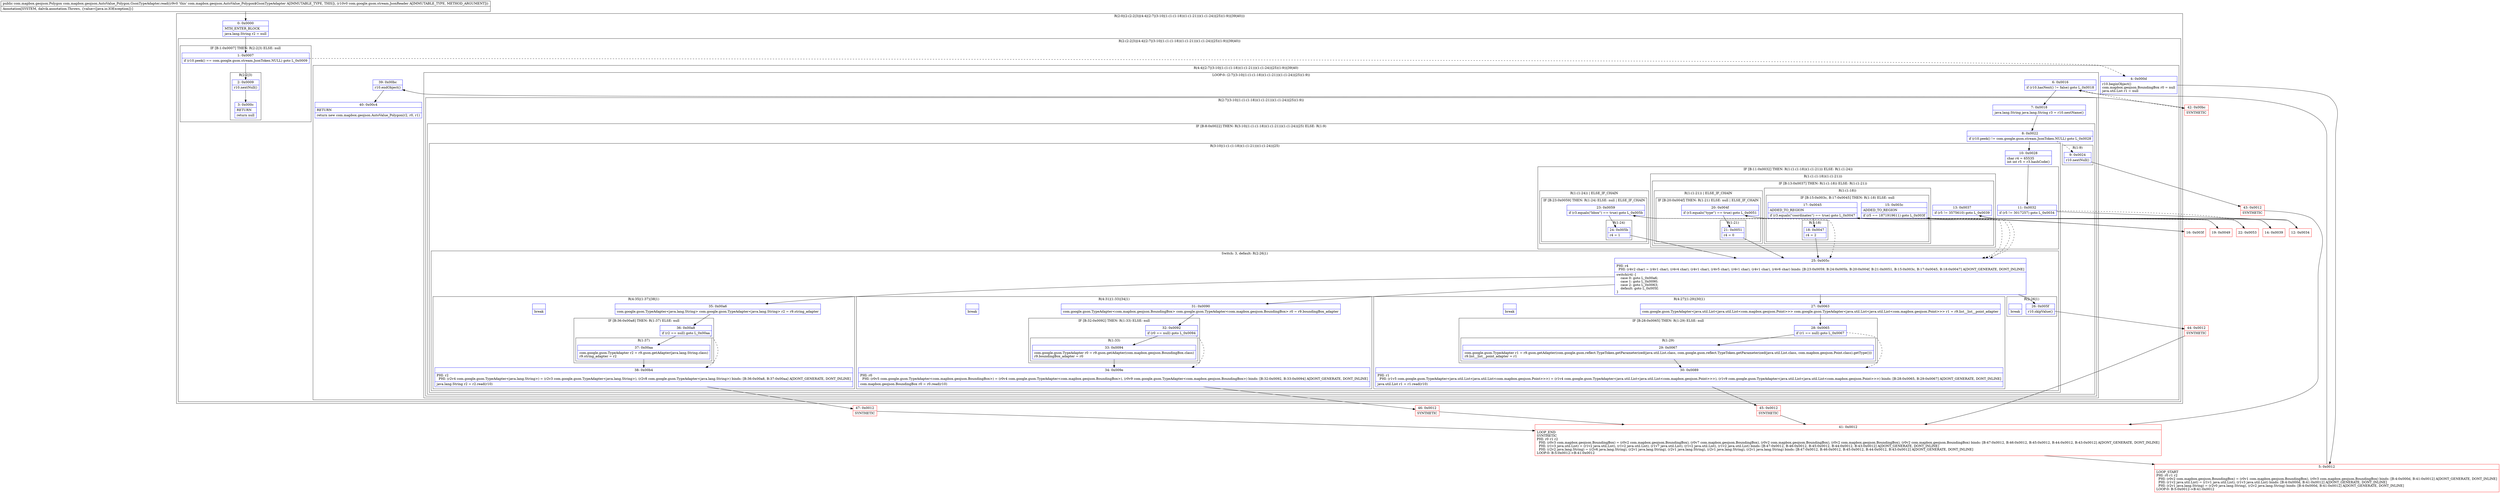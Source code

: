 digraph "CFG forcom.mapbox.geojson.AutoValue_Polygon.GsonTypeAdapter.read(Lcom\/google\/gson\/stream\/JsonReader;)Lcom\/mapbox\/geojson\/Polygon;" {
subgraph cluster_Region_468053415 {
label = "R(2:0|(2:(2:2|3)|(4:4|(2:7|(3:10|(1:(1:(1:18))(1:(1:21)))(1:(1:24))|25)(1:9))|39|40)))";
node [shape=record,color=blue];
Node_0 [shape=record,label="{0\:\ 0x0000|MTH_ENTER_BLOCK\l|java.lang.String r2 = null\l}"];
subgraph cluster_Region_2115311496 {
label = "R(2:(2:2|3)|(4:4|(2:7|(3:10|(1:(1:(1:18))(1:(1:21)))(1:(1:24))|25)(1:9))|39|40))";
node [shape=record,color=blue];
subgraph cluster_IfRegion_1367890068 {
label = "IF [B:1:0x0007] THEN: R(2:2|3) ELSE: null";
node [shape=record,color=blue];
Node_1 [shape=record,label="{1\:\ 0x0007|if (r10.peek() == com.google.gson.stream.JsonToken.NULL) goto L_0x0009\l}"];
subgraph cluster_Region_612883774 {
label = "R(2:2|3)";
node [shape=record,color=blue];
Node_2 [shape=record,label="{2\:\ 0x0009|r10.nextNull()\l}"];
Node_3 [shape=record,label="{3\:\ 0x000c|RETURN\l|return null\l}"];
}
}
subgraph cluster_Region_1208091677 {
label = "R(4:4|(2:7|(3:10|(1:(1:(1:18))(1:(1:21)))(1:(1:24))|25)(1:9))|39|40)";
node [shape=record,color=blue];
Node_4 [shape=record,label="{4\:\ 0x000d|r10.beginObject()\lcom.mapbox.geojson.BoundingBox r0 = null\ljava.util.List r1 = null\l}"];
subgraph cluster_LoopRegion_234679044 {
label = "LOOP:0: (2:7|(3:10|(1:(1:(1:18))(1:(1:21)))(1:(1:24))|25)(1:9))";
node [shape=record,color=blue];
Node_6 [shape=record,label="{6\:\ 0x0016|if (r10.hasNext() != false) goto L_0x0018\l}"];
subgraph cluster_Region_1751319304 {
label = "R(2:7|(3:10|(1:(1:(1:18))(1:(1:21)))(1:(1:24))|25)(1:9))";
node [shape=record,color=blue];
Node_7 [shape=record,label="{7\:\ 0x0018|java.lang.String java.lang.String r3 = r10.nextName()\l}"];
subgraph cluster_IfRegion_1526928484 {
label = "IF [B:8:0x0022] THEN: R(3:10|(1:(1:(1:18))(1:(1:21)))(1:(1:24))|25) ELSE: R(1:9)";
node [shape=record,color=blue];
Node_8 [shape=record,label="{8\:\ 0x0022|if (r10.peek() != com.google.gson.stream.JsonToken.NULL) goto L_0x0028\l}"];
subgraph cluster_Region_806998261 {
label = "R(3:10|(1:(1:(1:18))(1:(1:21)))(1:(1:24))|25)";
node [shape=record,color=blue];
Node_10 [shape=record,label="{10\:\ 0x0028|char r4 = 65535\lint int r5 = r3.hashCode()\l}"];
subgraph cluster_IfRegion_1804727867 {
label = "IF [B:11:0x0032] THEN: R(1:(1:(1:18))(1:(1:21))) ELSE: R(1:(1:24))";
node [shape=record,color=blue];
Node_11 [shape=record,label="{11\:\ 0x0032|if (r5 != 3017257) goto L_0x0034\l}"];
subgraph cluster_Region_1222421352 {
label = "R(1:(1:(1:18))(1:(1:21)))";
node [shape=record,color=blue];
subgraph cluster_IfRegion_1418587327 {
label = "IF [B:13:0x0037] THEN: R(1:(1:18)) ELSE: R(1:(1:21))";
node [shape=record,color=blue];
Node_13 [shape=record,label="{13\:\ 0x0037|if (r5 != 3575610) goto L_0x0039\l}"];
subgraph cluster_Region_1386803552 {
label = "R(1:(1:18))";
node [shape=record,color=blue];
subgraph cluster_IfRegion_1985025449 {
label = "IF [B:15:0x003c, B:17:0x0045] THEN: R(1:18) ELSE: null";
node [shape=record,color=blue];
Node_15 [shape=record,label="{15\:\ 0x003c|ADDED_TO_REGION\l|if (r5 == 1871919611) goto L_0x003f\l}"];
Node_17 [shape=record,label="{17\:\ 0x0045|ADDED_TO_REGION\l|if (r3.equals(\"coordinates\") == true) goto L_0x0047\l}"];
subgraph cluster_Region_313187763 {
label = "R(1:18)";
node [shape=record,color=blue];
Node_18 [shape=record,label="{18\:\ 0x0047|r4 = 2\l}"];
}
}
}
subgraph cluster_Region_954631418 {
label = "R(1:(1:21)) | ELSE_IF_CHAIN\l";
node [shape=record,color=blue];
subgraph cluster_IfRegion_1718376673 {
label = "IF [B:20:0x004f] THEN: R(1:21) ELSE: null | ELSE_IF_CHAIN\l";
node [shape=record,color=blue];
Node_20 [shape=record,label="{20\:\ 0x004f|if (r3.equals(\"type\") == true) goto L_0x0051\l}"];
subgraph cluster_Region_369435842 {
label = "R(1:21)";
node [shape=record,color=blue];
Node_21 [shape=record,label="{21\:\ 0x0051|r4 = 0\l}"];
}
}
}
}
}
subgraph cluster_Region_2063931318 {
label = "R(1:(1:24)) | ELSE_IF_CHAIN\l";
node [shape=record,color=blue];
subgraph cluster_IfRegion_384265319 {
label = "IF [B:23:0x0059] THEN: R(1:24) ELSE: null | ELSE_IF_CHAIN\l";
node [shape=record,color=blue];
Node_23 [shape=record,label="{23\:\ 0x0059|if (r3.equals(\"bbox\") == true) goto L_0x005b\l}"];
subgraph cluster_Region_1745328182 {
label = "R(1:24)";
node [shape=record,color=blue];
Node_24 [shape=record,label="{24\:\ 0x005b|r4 = 1\l}"];
}
}
}
}
subgraph cluster_SwitchRegion_1065553877 {
label = "Switch: 3, default: R(2:26|1)";
node [shape=record,color=blue];
Node_25 [shape=record,label="{25\:\ 0x005c|PHI: r4 \l  PHI: (r4v2 char) = (r4v1 char), (r4v4 char), (r4v1 char), (r4v5 char), (r4v1 char), (r4v1 char), (r4v6 char) binds: [B:23:0x0059, B:24:0x005b, B:20:0x004f, B:21:0x0051, B:15:0x003c, B:17:0x0045, B:18:0x0047] A[DONT_GENERATE, DONT_INLINE]\l|switch(r4) \{\l    case 0: goto L_0x00a6;\l    case 1: goto L_0x0090;\l    case 2: goto L_0x0063;\l    default: goto L_0x005f;\l\}\l}"];
subgraph cluster_Region_452353259 {
label = "R(4:35|(1:37)|38|1)";
node [shape=record,color=blue];
Node_35 [shape=record,label="{35\:\ 0x00a6|com.google.gson.TypeAdapter\<java.lang.String\> com.google.gson.TypeAdapter\<java.lang.String\> r2 = r9.string_adapter\l}"];
subgraph cluster_IfRegion_936688827 {
label = "IF [B:36:0x00a8] THEN: R(1:37) ELSE: null";
node [shape=record,color=blue];
Node_36 [shape=record,label="{36\:\ 0x00a8|if (r2 == null) goto L_0x00aa\l}"];
subgraph cluster_Region_277800152 {
label = "R(1:37)";
node [shape=record,color=blue];
Node_37 [shape=record,label="{37\:\ 0x00aa|com.google.gson.TypeAdapter r2 = r9.gson.getAdapter(java.lang.String.class)\lr9.string_adapter = r2\l}"];
}
}
Node_38 [shape=record,label="{38\:\ 0x00b4|PHI: r2 \l  PHI: (r2v4 com.google.gson.TypeAdapter\<java.lang.String\>) = (r2v3 com.google.gson.TypeAdapter\<java.lang.String\>), (r2v8 com.google.gson.TypeAdapter\<java.lang.String\>) binds: [B:36:0x00a8, B:37:0x00aa] A[DONT_GENERATE, DONT_INLINE]\l|java.lang.String r2 = r2.read(r10)\l}"];
Node_InsnContainer_1454339157 [shape=record,label="{|break\l}"];
}
subgraph cluster_Region_1961250050 {
label = "R(4:31|(1:33)|34|1)";
node [shape=record,color=blue];
Node_31 [shape=record,label="{31\:\ 0x0090|com.google.gson.TypeAdapter\<com.mapbox.geojson.BoundingBox\> com.google.gson.TypeAdapter\<com.mapbox.geojson.BoundingBox\> r0 = r9.boundingBox_adapter\l}"];
subgraph cluster_IfRegion_1757631133 {
label = "IF [B:32:0x0092] THEN: R(1:33) ELSE: null";
node [shape=record,color=blue];
Node_32 [shape=record,label="{32\:\ 0x0092|if (r0 == null) goto L_0x0094\l}"];
subgraph cluster_Region_1393599572 {
label = "R(1:33)";
node [shape=record,color=blue];
Node_33 [shape=record,label="{33\:\ 0x0094|com.google.gson.TypeAdapter r0 = r9.gson.getAdapter(com.mapbox.geojson.BoundingBox.class)\lr9.boundingBox_adapter = r0\l}"];
}
}
Node_34 [shape=record,label="{34\:\ 0x009e|PHI: r0 \l  PHI: (r0v5 com.google.gson.TypeAdapter\<com.mapbox.geojson.BoundingBox\>) = (r0v4 com.google.gson.TypeAdapter\<com.mapbox.geojson.BoundingBox\>), (r0v9 com.google.gson.TypeAdapter\<com.mapbox.geojson.BoundingBox\>) binds: [B:32:0x0092, B:33:0x0094] A[DONT_GENERATE, DONT_INLINE]\l|com.mapbox.geojson.BoundingBox r0 = r0.read(r10)\l}"];
Node_InsnContainer_1125755921 [shape=record,label="{|break\l}"];
}
subgraph cluster_Region_1079643884 {
label = "R(4:27|(1:29)|30|1)";
node [shape=record,color=blue];
Node_27 [shape=record,label="{27\:\ 0x0063|com.google.gson.TypeAdapter\<java.util.List\<java.util.List\<com.mapbox.geojson.Point\>\>\> com.google.gson.TypeAdapter\<java.util.List\<java.util.List\<com.mapbox.geojson.Point\>\>\> r1 = r9.list__list__point_adapter\l}"];
subgraph cluster_IfRegion_489654087 {
label = "IF [B:28:0x0065] THEN: R(1:29) ELSE: null";
node [shape=record,color=blue];
Node_28 [shape=record,label="{28\:\ 0x0065|if (r1 == null) goto L_0x0067\l}"];
subgraph cluster_Region_252498809 {
label = "R(1:29)";
node [shape=record,color=blue];
Node_29 [shape=record,label="{29\:\ 0x0067|com.google.gson.TypeAdapter r1 = r9.gson.getAdapter(com.google.gson.reflect.TypeToken.getParameterized(java.util.List.class, com.google.gson.reflect.TypeToken.getParameterized(java.util.List.class, com.mapbox.geojson.Point.class).getType()))\lr9.list__list__point_adapter = r1\l}"];
}
}
Node_30 [shape=record,label="{30\:\ 0x0089|PHI: r1 \l  PHI: (r1v5 com.google.gson.TypeAdapter\<java.util.List\<java.util.List\<com.mapbox.geojson.Point\>\>\>) = (r1v4 com.google.gson.TypeAdapter\<java.util.List\<java.util.List\<com.mapbox.geojson.Point\>\>\>), (r1v9 com.google.gson.TypeAdapter\<java.util.List\<java.util.List\<com.mapbox.geojson.Point\>\>\>) binds: [B:28:0x0065, B:29:0x0067] A[DONT_GENERATE, DONT_INLINE]\l|java.util.List r1 = r1.read(r10)\l}"];
Node_InsnContainer_1339302364 [shape=record,label="{|break\l}"];
}
subgraph cluster_Region_473900855 {
label = "R(2:26|1)";
node [shape=record,color=blue];
Node_26 [shape=record,label="{26\:\ 0x005f|r10.skipValue()\l}"];
Node_InsnContainer_824173881 [shape=record,label="{|break\l}"];
}
}
}
subgraph cluster_Region_1063824943 {
label = "R(1:9)";
node [shape=record,color=blue];
Node_9 [shape=record,label="{9\:\ 0x0024|r10.nextNull()\l}"];
}
}
}
}
Node_39 [shape=record,label="{39\:\ 0x00bc|r10.endObject()\l}"];
Node_40 [shape=record,label="{40\:\ 0x00c4|RETURN\l|return new com.mapbox.geojson.AutoValue_Polygon(r2, r0, r1)\l}"];
}
}
}
Node_5 [shape=record,color=red,label="{5\:\ 0x0012|LOOP_START\lPHI: r0 r1 r2 \l  PHI: (r0v2 com.mapbox.geojson.BoundingBox) = (r0v1 com.mapbox.geojson.BoundingBox), (r0v3 com.mapbox.geojson.BoundingBox) binds: [B:4:0x000d, B:41:0x0012] A[DONT_GENERATE, DONT_INLINE]\l  PHI: (r1v2 java.util.List) = (r1v1 java.util.List), (r1v3 java.util.List) binds: [B:4:0x000d, B:41:0x0012] A[DONT_GENERATE, DONT_INLINE]\l  PHI: (r2v1 java.lang.String) = (r2v0 java.lang.String), (r2v2 java.lang.String) binds: [B:4:0x000d, B:41:0x0012] A[DONT_GENERATE, DONT_INLINE]\lLOOP:0: B:5:0x0012\-\>B:41:0x0012\l}"];
Node_12 [shape=record,color=red,label="{12\:\ 0x0034}"];
Node_14 [shape=record,color=red,label="{14\:\ 0x0039}"];
Node_16 [shape=record,color=red,label="{16\:\ 0x003f}"];
Node_19 [shape=record,color=red,label="{19\:\ 0x0049}"];
Node_22 [shape=record,color=red,label="{22\:\ 0x0053}"];
Node_41 [shape=record,color=red,label="{41\:\ 0x0012|LOOP_END\lSYNTHETIC\lPHI: r0 r1 r2 \l  PHI: (r0v3 com.mapbox.geojson.BoundingBox) = (r0v2 com.mapbox.geojson.BoundingBox), (r0v7 com.mapbox.geojson.BoundingBox), (r0v2 com.mapbox.geojson.BoundingBox), (r0v2 com.mapbox.geojson.BoundingBox), (r0v2 com.mapbox.geojson.BoundingBox) binds: [B:47:0x0012, B:46:0x0012, B:45:0x0012, B:44:0x0012, B:43:0x0012] A[DONT_GENERATE, DONT_INLINE]\l  PHI: (r1v3 java.util.List) = (r1v2 java.util.List), (r1v2 java.util.List), (r1v7 java.util.List), (r1v2 java.util.List), (r1v2 java.util.List) binds: [B:47:0x0012, B:46:0x0012, B:45:0x0012, B:44:0x0012, B:43:0x0012] A[DONT_GENERATE, DONT_INLINE]\l  PHI: (r2v2 java.lang.String) = (r2v6 java.lang.String), (r2v1 java.lang.String), (r2v1 java.lang.String), (r2v1 java.lang.String), (r2v1 java.lang.String) binds: [B:47:0x0012, B:46:0x0012, B:45:0x0012, B:44:0x0012, B:43:0x0012] A[DONT_GENERATE, DONT_INLINE]\lLOOP:0: B:5:0x0012\-\>B:41:0x0012\l}"];
Node_42 [shape=record,color=red,label="{42\:\ 0x00bc|SYNTHETIC\l}"];
Node_43 [shape=record,color=red,label="{43\:\ 0x0012|SYNTHETIC\l}"];
Node_44 [shape=record,color=red,label="{44\:\ 0x0012|SYNTHETIC\l}"];
Node_45 [shape=record,color=red,label="{45\:\ 0x0012|SYNTHETIC\l}"];
Node_46 [shape=record,color=red,label="{46\:\ 0x0012|SYNTHETIC\l}"];
Node_47 [shape=record,color=red,label="{47\:\ 0x0012|SYNTHETIC\l}"];
MethodNode[shape=record,label="{public com.mapbox.geojson.Polygon com.mapbox.geojson.AutoValue_Polygon.GsonTypeAdapter.read((r9v0 'this' com.mapbox.geojson.AutoValue_Polygon$GsonTypeAdapter A[IMMUTABLE_TYPE, THIS]), (r10v0 com.google.gson.stream.JsonReader A[IMMUTABLE_TYPE, METHOD_ARGUMENT]))  | Annotation[SYSTEM, dalvik.annotation.Throws, \{value=[java.io.IOException]\}]\l}"];
MethodNode -> Node_0;
Node_0 -> Node_1;
Node_1 -> Node_2;
Node_1 -> Node_4[style=dashed];
Node_2 -> Node_3;
Node_4 -> Node_5;
Node_6 -> Node_7;
Node_6 -> Node_42[style=dashed];
Node_7 -> Node_8;
Node_8 -> Node_9[style=dashed];
Node_8 -> Node_10;
Node_10 -> Node_11;
Node_11 -> Node_12;
Node_11 -> Node_22[style=dashed];
Node_13 -> Node_14;
Node_13 -> Node_19[style=dashed];
Node_15 -> Node_16;
Node_15 -> Node_25[style=dashed];
Node_17 -> Node_18;
Node_17 -> Node_25[style=dashed];
Node_18 -> Node_25;
Node_20 -> Node_21;
Node_20 -> Node_25[style=dashed];
Node_21 -> Node_25;
Node_23 -> Node_24;
Node_23 -> Node_25[style=dashed];
Node_24 -> Node_25;
Node_25 -> Node_26;
Node_25 -> Node_27;
Node_25 -> Node_31;
Node_25 -> Node_35;
Node_35 -> Node_36;
Node_36 -> Node_37;
Node_36 -> Node_38[style=dashed];
Node_37 -> Node_38;
Node_38 -> Node_47;
Node_31 -> Node_32;
Node_32 -> Node_33;
Node_32 -> Node_34[style=dashed];
Node_33 -> Node_34;
Node_34 -> Node_46;
Node_27 -> Node_28;
Node_28 -> Node_29;
Node_28 -> Node_30[style=dashed];
Node_29 -> Node_30;
Node_30 -> Node_45;
Node_26 -> Node_44;
Node_9 -> Node_43;
Node_39 -> Node_40;
Node_5 -> Node_6;
Node_12 -> Node_13;
Node_14 -> Node_15;
Node_16 -> Node_17;
Node_19 -> Node_20;
Node_22 -> Node_23;
Node_41 -> Node_5;
Node_42 -> Node_39;
Node_43 -> Node_41;
Node_44 -> Node_41;
Node_45 -> Node_41;
Node_46 -> Node_41;
Node_47 -> Node_41;
}

